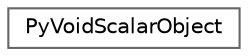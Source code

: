 digraph "Graphical Class Hierarchy"
{
 // LATEX_PDF_SIZE
  bgcolor="transparent";
  edge [fontname=Helvetica,fontsize=10,labelfontname=Helvetica,labelfontsize=10];
  node [fontname=Helvetica,fontsize=10,shape=box,height=0.2,width=0.4];
  rankdir="LR";
  Node0 [id="Node000000",label="PyVoidScalarObject",height=0.2,width=0.4,color="grey40", fillcolor="white", style="filled",URL="$d2/ddb/structPyVoidScalarObject.html",tooltip=" "];
}
